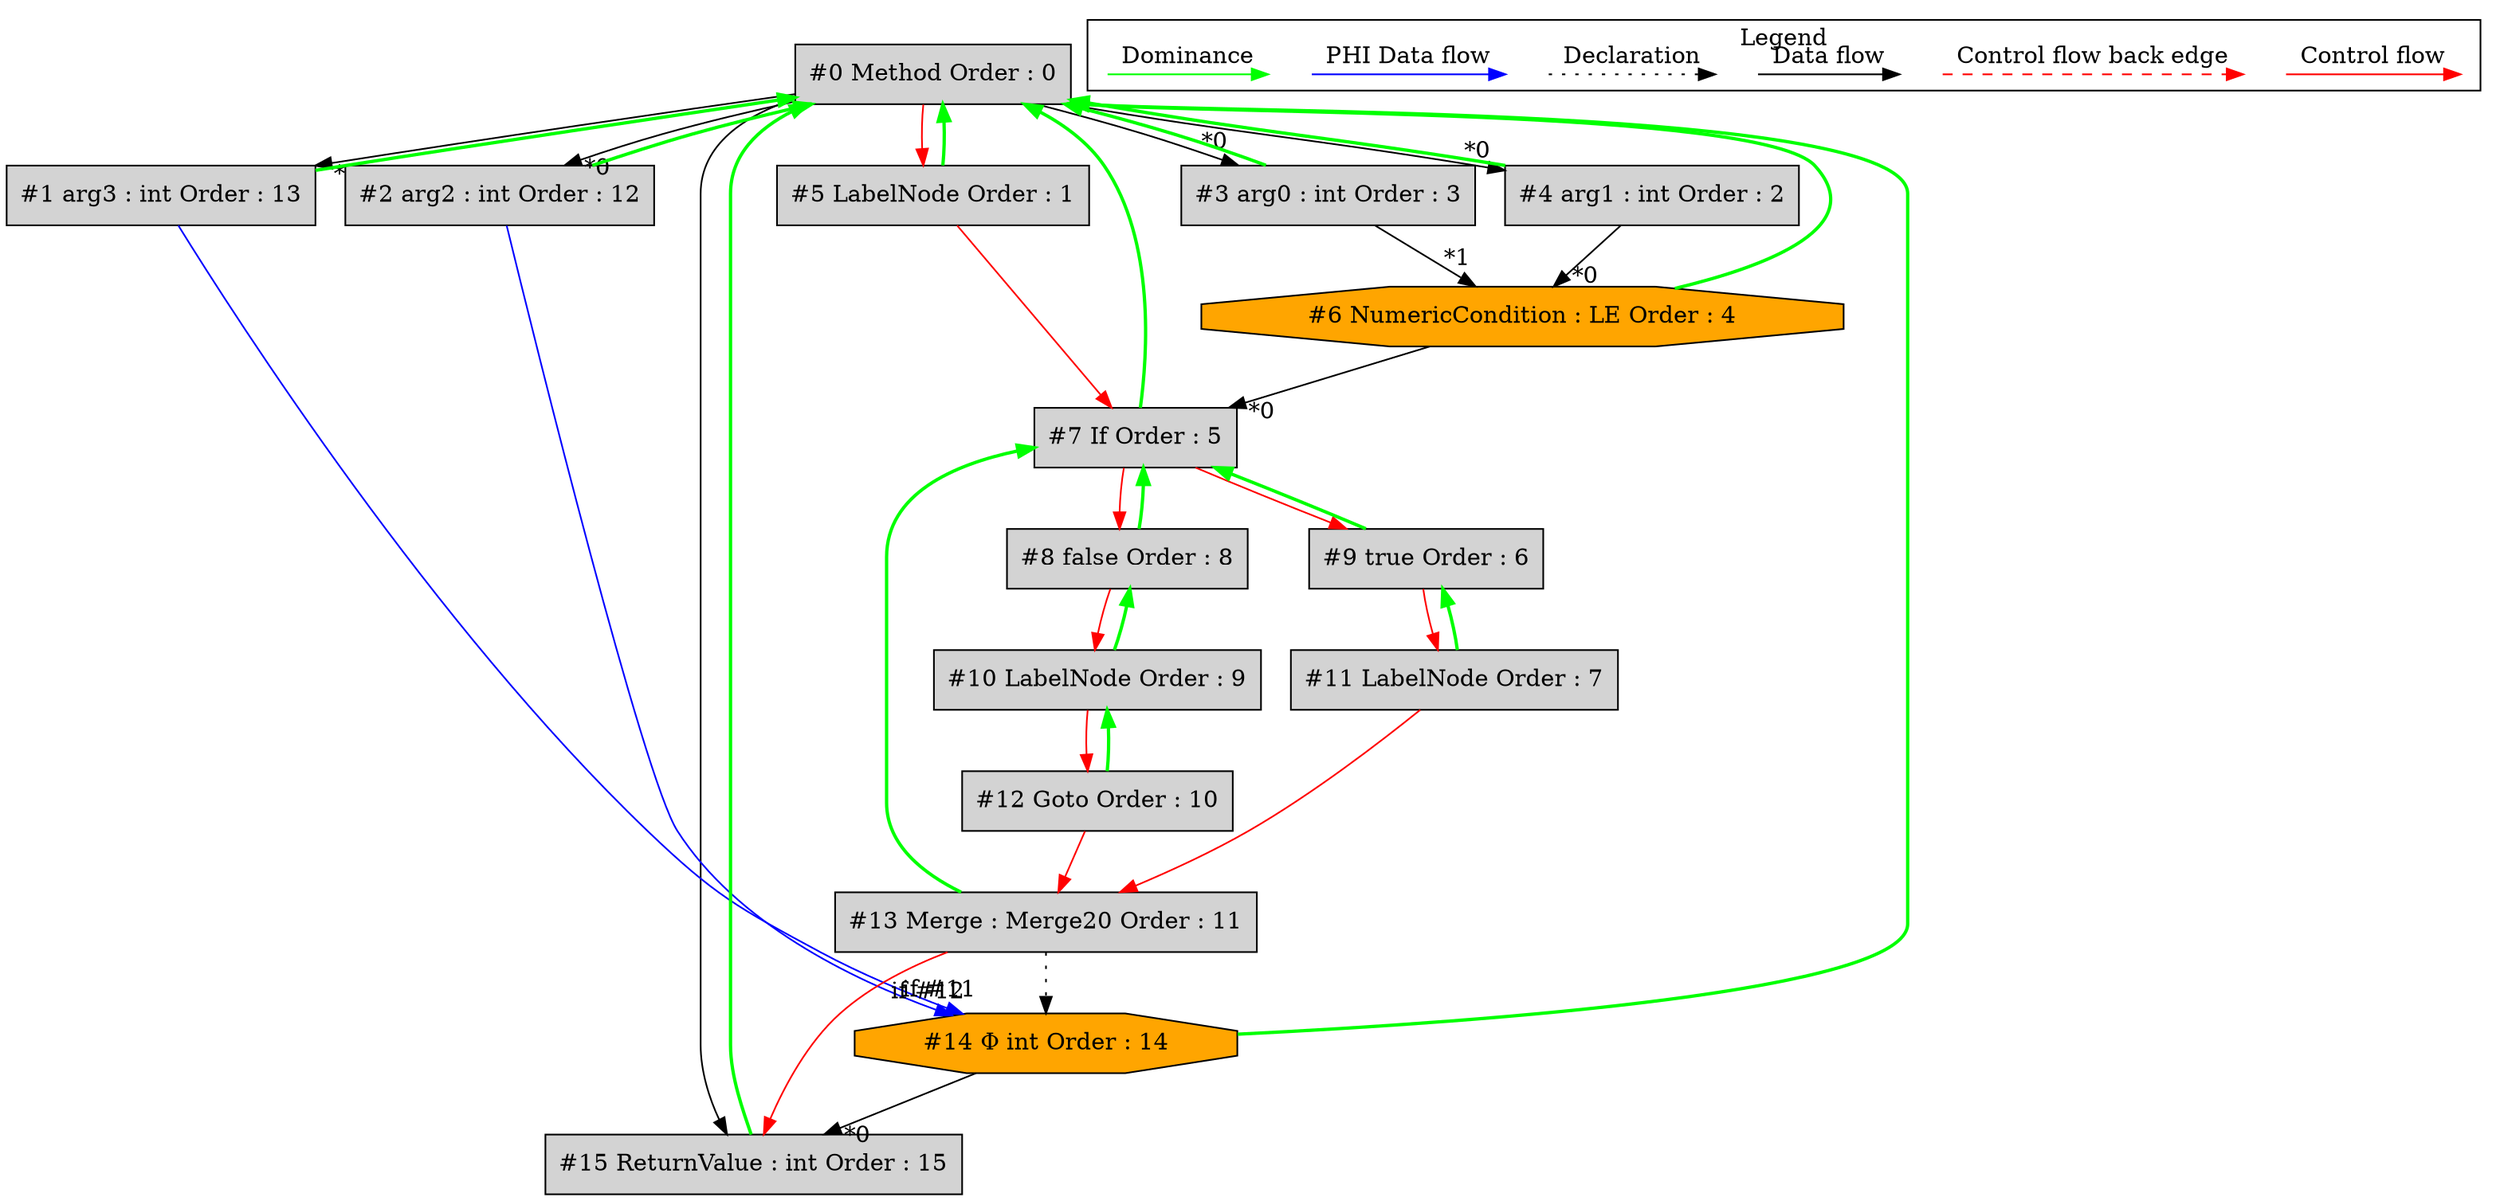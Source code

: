 digraph debugoutput {
 ordering="in";
 node0[label="#0 Method Order : 0",shape=box, fillcolor=lightgrey, style=filled];
 node1[label="#1 arg3 : int Order : 13",shape=box, fillcolor=lightgrey, style=filled];
 node1 -> node0[dir="forward" color="green" penwidth="2"];
 node0 -> node1[headlabel="*0", labeldistance=2];
 node2[label="#2 arg2 : int Order : 12",shape=box, fillcolor=lightgrey, style=filled];
 node2 -> node0[dir="forward" color="green" penwidth="2"];
 node0 -> node2[headlabel="*0", labeldistance=2];
 node3[label="#3 arg0 : int Order : 3",shape=box, fillcolor=lightgrey, style=filled];
 node3 -> node0[dir="forward" color="green" penwidth="2"];
 node0 -> node3[headlabel="*0", labeldistance=2];
 node4[label="#4 arg1 : int Order : 2",shape=box, fillcolor=lightgrey, style=filled];
 node4 -> node0[dir="forward" color="green" penwidth="2"];
 node0 -> node4[headlabel="*0", labeldistance=2];
 node5[label="#5 LabelNode Order : 1",shape=box, fillcolor=lightgrey, style=filled];
 node5 -> node0[dir="forward" color="green" penwidth="2"];
 node0 -> node5[labeldistance=2, color=red, fontcolor=red];
 node6[label="#6 NumericCondition : LE Order : 4",shape=octagon, fillcolor=orange, style=filled];
 node6 -> node0[dir="forward" color="green" penwidth="2"];
 node4 -> node6[headlabel="*0", labeldistance=2];
 node3 -> node6[headlabel="*1", labeldistance=2];
 node7[label="#7 If Order : 5",shape=box, fillcolor=lightgrey, style=filled];
 node7 -> node0[dir="forward" color="green" penwidth="2"];
 node6 -> node7[headlabel="*0", labeldistance=2];
 node5 -> node7[labeldistance=2, color=red, fontcolor=red];
 node8[label="#8 false Order : 8",shape=box, fillcolor=lightgrey, style=filled];
 node8 -> node7[dir="forward" color="green" penwidth="2"];
 node7 -> node8[labeldistance=2, color=red, fontcolor=red];
 node9[label="#9 true Order : 6",shape=box, fillcolor=lightgrey, style=filled];
 node9 -> node7[dir="forward" color="green" penwidth="2"];
 node7 -> node9[labeldistance=2, color=red, fontcolor=red];
 node10[label="#10 LabelNode Order : 9",shape=box, fillcolor=lightgrey, style=filled];
 node10 -> node8[dir="forward" color="green" penwidth="2"];
 node8 -> node10[labeldistance=2, color=red, fontcolor=red];
 node11[label="#11 LabelNode Order : 7",shape=box, fillcolor=lightgrey, style=filled];
 node11 -> node9[dir="forward" color="green" penwidth="2"];
 node9 -> node11[labeldistance=2, color=red, fontcolor=red];
 node12[label="#12 Goto Order : 10",shape=box, fillcolor=lightgrey, style=filled];
 node12 -> node10[dir="forward" color="green" penwidth="2"];
 node10 -> node12[labeldistance=2, color=red, fontcolor=red];
 node13[label="#13 Merge : Merge20 Order : 11",shape=box, fillcolor=lightgrey, style=filled];
 node13 -> node7[dir="forward" color="green" penwidth="2"];
 node12 -> node13[labeldistance=2, color=red, fontcolor=red];
 node11 -> node13[labeldistance=2, color=red, fontcolor=red];
 node14[label="#14 Φ int Order : 14",shape=octagon, fillcolor=orange, style=filled];
 node14 -> node0[dir="forward" color="green" penwidth="2"];
 node13 -> node14[style=dotted];
 node2 -> node14[headlabel="if #12", labeldistance=2, color=blue, constraint=false];
 node1 -> node14[headlabel="if #11", labeldistance=2, color=blue, constraint=false];
 node15[label="#15 ReturnValue : int Order : 15",shape=box, fillcolor=lightgrey, style=filled];
 node15 -> node0[dir="forward" color="green" penwidth="2"];
 node14 -> node15[headlabel="*0", labeldistance=2];
 node13 -> node15[labeldistance=2, color=red, fontcolor=red];
 node0 -> node15;
 subgraph cluster_000 {
  label = "Legend";
  node [shape=point]
  {
   rank=same;
   c0 [style = invis];
   c1 [style = invis];
   c2 [style = invis];
   c3 [style = invis];
   d0 [style = invis];
   d1 [style = invis];
   d2 [style = invis];
   d3 [style = invis];
   d4 [style = invis];
   d5 [style = invis];
   d6 [style = invis];
   d7 [style = invis];
  }
  c0 -> c1 [label="Control flow", style=solid, color=red]
  c2 -> c3 [label="Control flow back edge", style=dashed, color=red]
  d0 -> d1 [label="Data flow"]
  d2 -> d3 [label="Declaration", style=dotted]
  d4 -> d5 [label="PHI Data flow", color=blue]
  d6 -> d7 [label="Dominance", color=green]
 }

}
